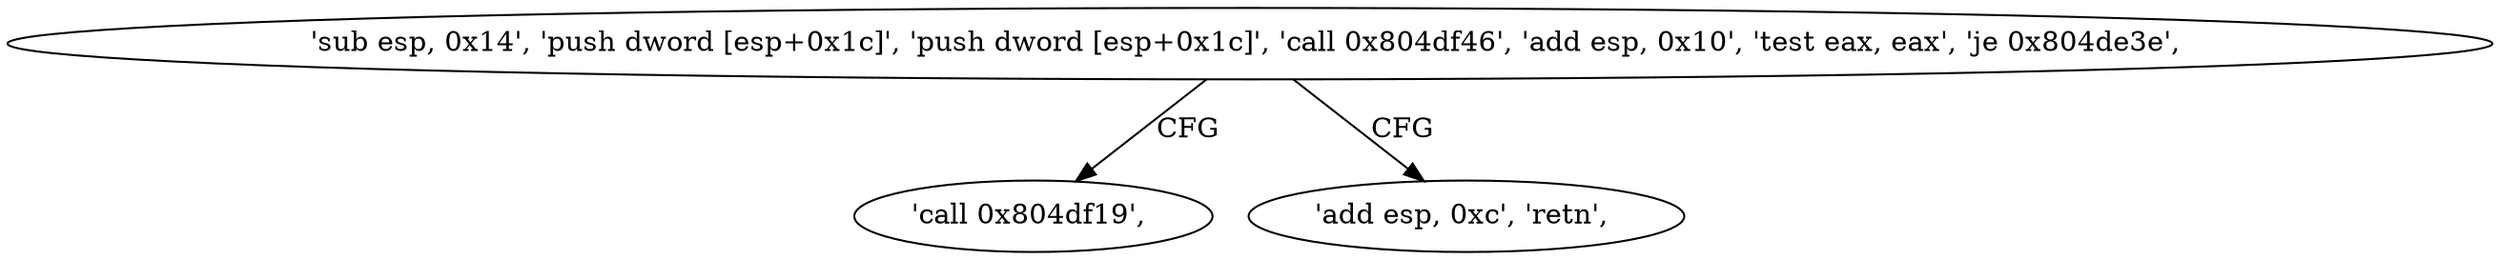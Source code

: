 digraph "func" {
"134536739" [label = "'sub esp, 0x14', 'push dword [esp+0x1c]', 'push dword [esp+0x1c]', 'call 0x804df46', 'add esp, 0x10', 'test eax, eax', 'je 0x804de3e', " ]
"134536766" [label = "'call 0x804df19', " ]
"134536762" [label = "'add esp, 0xc', 'retn', " ]
"134536739" -> "134536766" [ label = "CFG" ]
"134536739" -> "134536762" [ label = "CFG" ]
}
